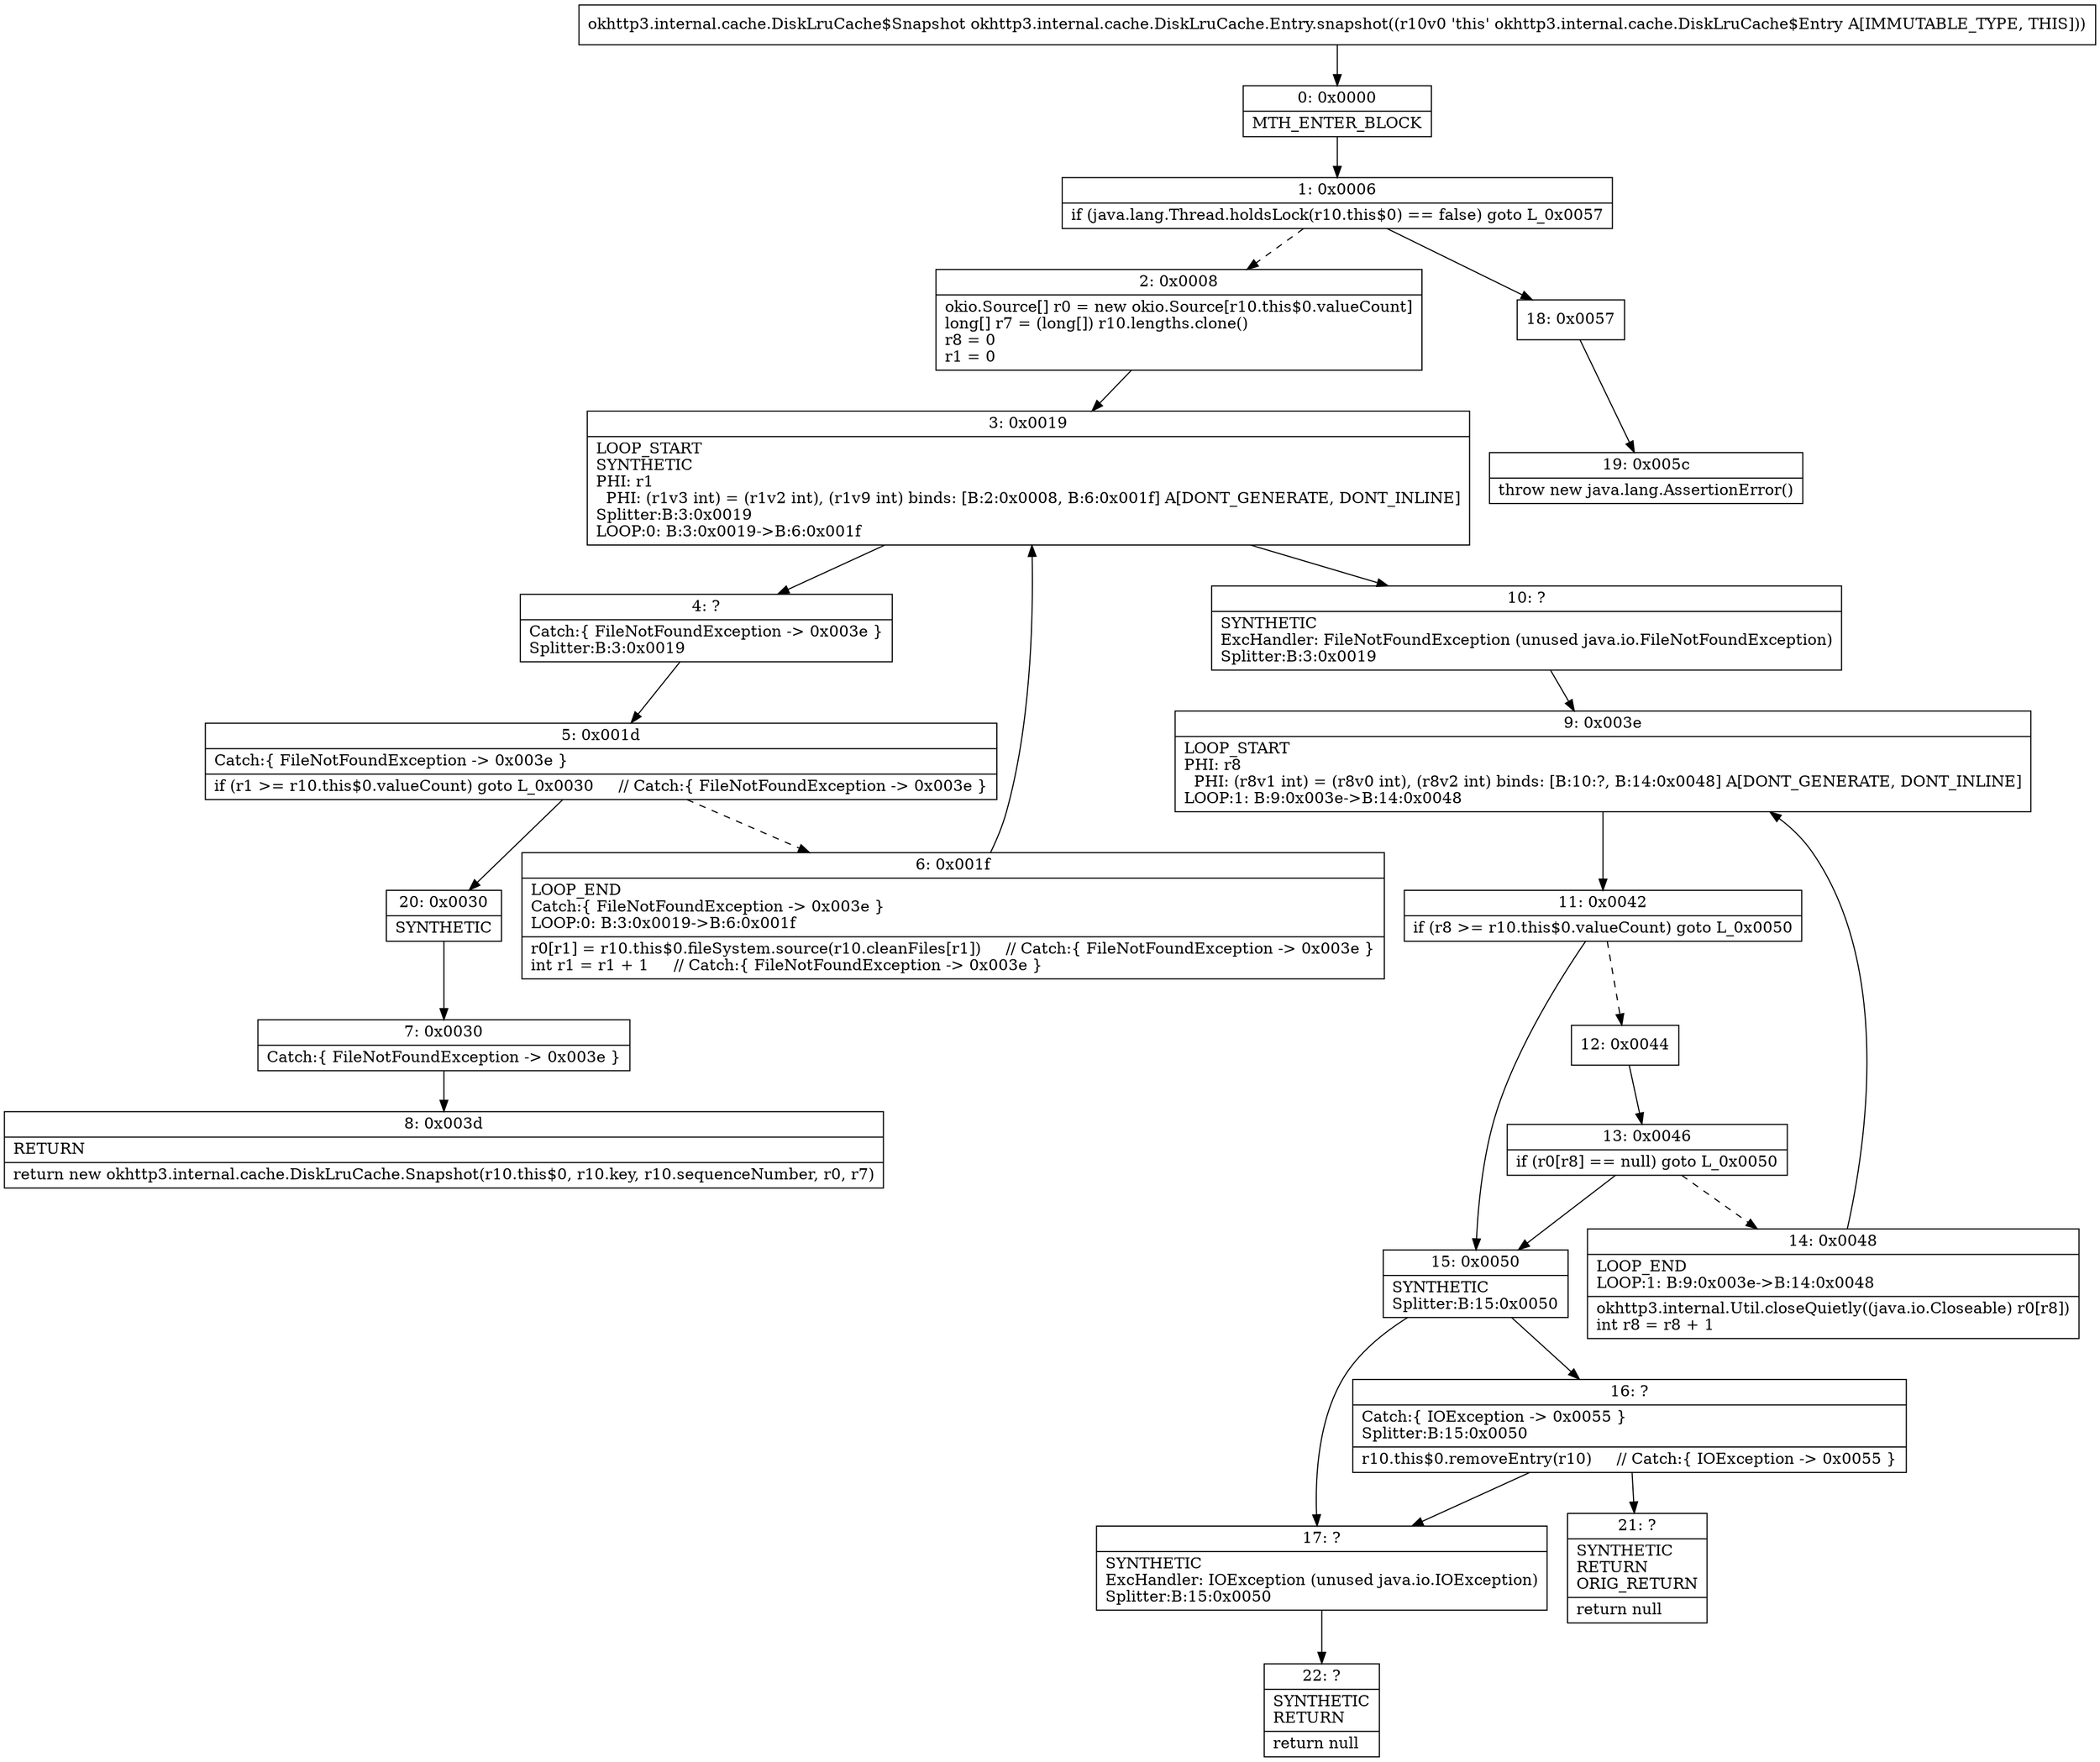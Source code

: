 digraph "CFG forokhttp3.internal.cache.DiskLruCache.Entry.snapshot()Lokhttp3\/internal\/cache\/DiskLruCache$Snapshot;" {
Node_0 [shape=record,label="{0\:\ 0x0000|MTH_ENTER_BLOCK\l}"];
Node_1 [shape=record,label="{1\:\ 0x0006|if (java.lang.Thread.holdsLock(r10.this$0) == false) goto L_0x0057\l}"];
Node_2 [shape=record,label="{2\:\ 0x0008|okio.Source[] r0 = new okio.Source[r10.this$0.valueCount]\llong[] r7 = (long[]) r10.lengths.clone()\lr8 = 0\lr1 = 0\l}"];
Node_3 [shape=record,label="{3\:\ 0x0019|LOOP_START\lSYNTHETIC\lPHI: r1 \l  PHI: (r1v3 int) = (r1v2 int), (r1v9 int) binds: [B:2:0x0008, B:6:0x001f] A[DONT_GENERATE, DONT_INLINE]\lSplitter:B:3:0x0019\lLOOP:0: B:3:0x0019\-\>B:6:0x001f\l}"];
Node_4 [shape=record,label="{4\:\ ?|Catch:\{ FileNotFoundException \-\> 0x003e \}\lSplitter:B:3:0x0019\l}"];
Node_5 [shape=record,label="{5\:\ 0x001d|Catch:\{ FileNotFoundException \-\> 0x003e \}\l|if (r1 \>= r10.this$0.valueCount) goto L_0x0030     \/\/ Catch:\{ FileNotFoundException \-\> 0x003e \}\l}"];
Node_6 [shape=record,label="{6\:\ 0x001f|LOOP_END\lCatch:\{ FileNotFoundException \-\> 0x003e \}\lLOOP:0: B:3:0x0019\-\>B:6:0x001f\l|r0[r1] = r10.this$0.fileSystem.source(r10.cleanFiles[r1])     \/\/ Catch:\{ FileNotFoundException \-\> 0x003e \}\lint r1 = r1 + 1     \/\/ Catch:\{ FileNotFoundException \-\> 0x003e \}\l}"];
Node_7 [shape=record,label="{7\:\ 0x0030|Catch:\{ FileNotFoundException \-\> 0x003e \}\l}"];
Node_8 [shape=record,label="{8\:\ 0x003d|RETURN\l|return new okhttp3.internal.cache.DiskLruCache.Snapshot(r10.this$0, r10.key, r10.sequenceNumber, r0, r7)\l}"];
Node_9 [shape=record,label="{9\:\ 0x003e|LOOP_START\lPHI: r8 \l  PHI: (r8v1 int) = (r8v0 int), (r8v2 int) binds: [B:10:?, B:14:0x0048] A[DONT_GENERATE, DONT_INLINE]\lLOOP:1: B:9:0x003e\-\>B:14:0x0048\l}"];
Node_10 [shape=record,label="{10\:\ ?|SYNTHETIC\lExcHandler: FileNotFoundException (unused java.io.FileNotFoundException)\lSplitter:B:3:0x0019\l}"];
Node_11 [shape=record,label="{11\:\ 0x0042|if (r8 \>= r10.this$0.valueCount) goto L_0x0050\l}"];
Node_12 [shape=record,label="{12\:\ 0x0044}"];
Node_13 [shape=record,label="{13\:\ 0x0046|if (r0[r8] == null) goto L_0x0050\l}"];
Node_14 [shape=record,label="{14\:\ 0x0048|LOOP_END\lLOOP:1: B:9:0x003e\-\>B:14:0x0048\l|okhttp3.internal.Util.closeQuietly((java.io.Closeable) r0[r8])\lint r8 = r8 + 1\l}"];
Node_15 [shape=record,label="{15\:\ 0x0050|SYNTHETIC\lSplitter:B:15:0x0050\l}"];
Node_16 [shape=record,label="{16\:\ ?|Catch:\{ IOException \-\> 0x0055 \}\lSplitter:B:15:0x0050\l|r10.this$0.removeEntry(r10)     \/\/ Catch:\{ IOException \-\> 0x0055 \}\l}"];
Node_17 [shape=record,label="{17\:\ ?|SYNTHETIC\lExcHandler: IOException (unused java.io.IOException)\lSplitter:B:15:0x0050\l}"];
Node_18 [shape=record,label="{18\:\ 0x0057}"];
Node_19 [shape=record,label="{19\:\ 0x005c|throw new java.lang.AssertionError()\l}"];
Node_20 [shape=record,label="{20\:\ 0x0030|SYNTHETIC\l}"];
Node_21 [shape=record,label="{21\:\ ?|SYNTHETIC\lRETURN\lORIG_RETURN\l|return null\l}"];
Node_22 [shape=record,label="{22\:\ ?|SYNTHETIC\lRETURN\l|return null\l}"];
MethodNode[shape=record,label="{okhttp3.internal.cache.DiskLruCache$Snapshot okhttp3.internal.cache.DiskLruCache.Entry.snapshot((r10v0 'this' okhttp3.internal.cache.DiskLruCache$Entry A[IMMUTABLE_TYPE, THIS])) }"];
MethodNode -> Node_0;
Node_0 -> Node_1;
Node_1 -> Node_2[style=dashed];
Node_1 -> Node_18;
Node_2 -> Node_3;
Node_3 -> Node_4;
Node_3 -> Node_10;
Node_4 -> Node_5;
Node_5 -> Node_6[style=dashed];
Node_5 -> Node_20;
Node_6 -> Node_3;
Node_7 -> Node_8;
Node_9 -> Node_11;
Node_10 -> Node_9;
Node_11 -> Node_12[style=dashed];
Node_11 -> Node_15;
Node_12 -> Node_13;
Node_13 -> Node_14[style=dashed];
Node_13 -> Node_15;
Node_14 -> Node_9;
Node_15 -> Node_16;
Node_15 -> Node_17;
Node_16 -> Node_17;
Node_16 -> Node_21;
Node_17 -> Node_22;
Node_18 -> Node_19;
Node_20 -> Node_7;
}

